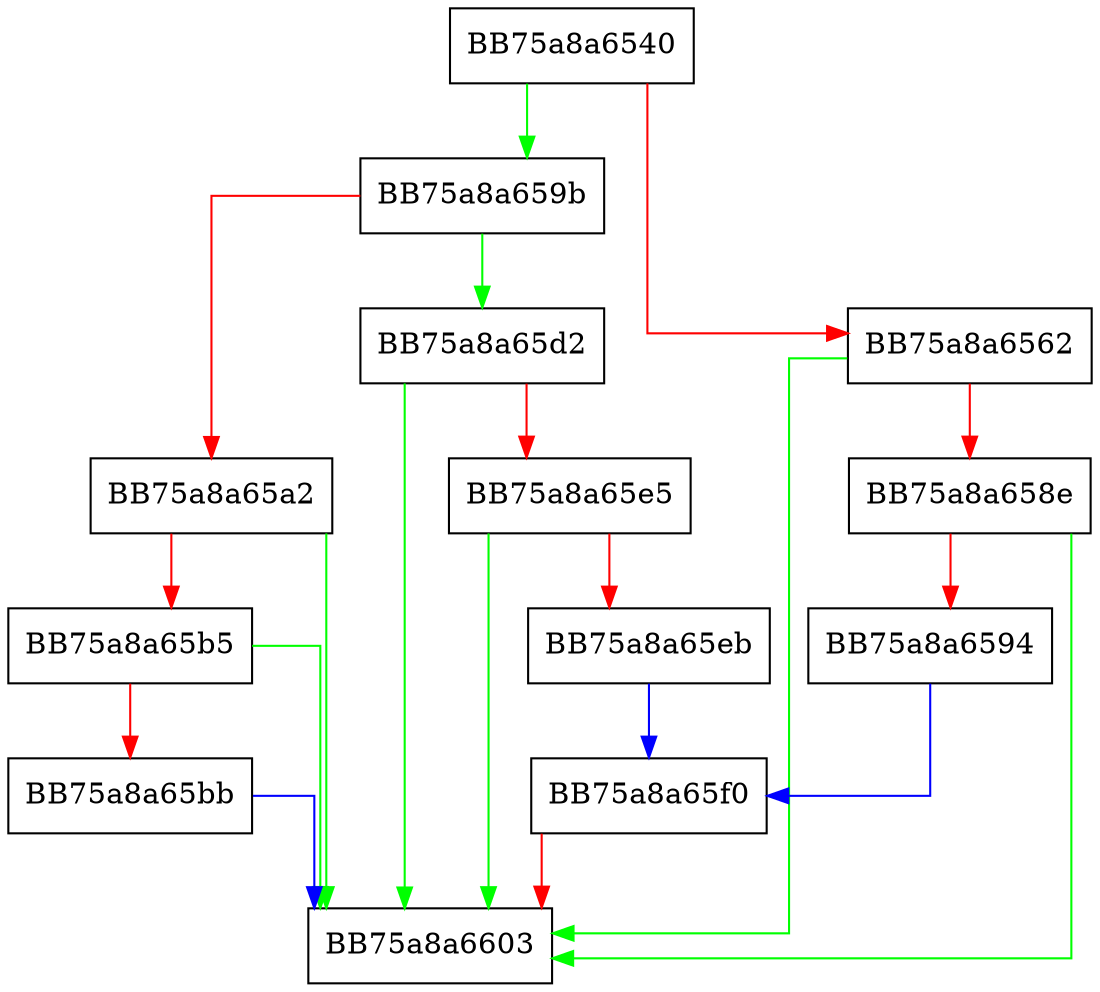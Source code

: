 digraph UpdateLocalCleanStores {
  node [shape="box"];
  graph [splines=ortho];
  BB75a8a6540 -> BB75a8a659b [color="green"];
  BB75a8a6540 -> BB75a8a6562 [color="red"];
  BB75a8a6562 -> BB75a8a6603 [color="green"];
  BB75a8a6562 -> BB75a8a658e [color="red"];
  BB75a8a658e -> BB75a8a6603 [color="green"];
  BB75a8a658e -> BB75a8a6594 [color="red"];
  BB75a8a6594 -> BB75a8a65f0 [color="blue"];
  BB75a8a659b -> BB75a8a65d2 [color="green"];
  BB75a8a659b -> BB75a8a65a2 [color="red"];
  BB75a8a65a2 -> BB75a8a6603 [color="green"];
  BB75a8a65a2 -> BB75a8a65b5 [color="red"];
  BB75a8a65b5 -> BB75a8a6603 [color="green"];
  BB75a8a65b5 -> BB75a8a65bb [color="red"];
  BB75a8a65bb -> BB75a8a6603 [color="blue"];
  BB75a8a65d2 -> BB75a8a6603 [color="green"];
  BB75a8a65d2 -> BB75a8a65e5 [color="red"];
  BB75a8a65e5 -> BB75a8a6603 [color="green"];
  BB75a8a65e5 -> BB75a8a65eb [color="red"];
  BB75a8a65eb -> BB75a8a65f0 [color="blue"];
  BB75a8a65f0 -> BB75a8a6603 [color="red"];
}